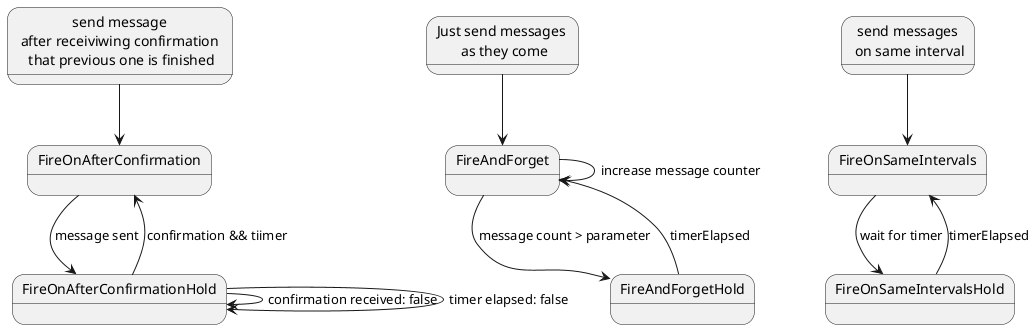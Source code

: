 @startuml
state "Just send messages \n as they come" as case1
case1 --> FireAndForget 
FireAndForget -->FireAndForget: increase message counter
FireAndForget -->FireAndForgetHold: message count > parameter
FireAndForgetHold -->FireAndForget: timerElapsed

state " send messages \n on same interval" as case2
case2 --> FireOnSameIntervals 
FireOnSameIntervals -->FireOnSameIntervalsHold : wait for timer
FireOnSameIntervalsHold  --> FireOnSameIntervals: timerElapsed

state " send message \n after receiviwing confirmation \n that previous one is finished"  as case3
case3-->  FireOnAfterConfirmation

FireOnAfterConfirmation-->FireOnAfterConfirmationHold: message sent
FireOnAfterConfirmationHold -right->FireOnAfterConfirmationHold: confirmation received: false
FireOnAfterConfirmationHold -down->FireOnAfterConfirmationHold: timer elapsed: false
FireOnAfterConfirmationHold -up->FireOnAfterConfirmation: confirmation && tiimer
@enduml